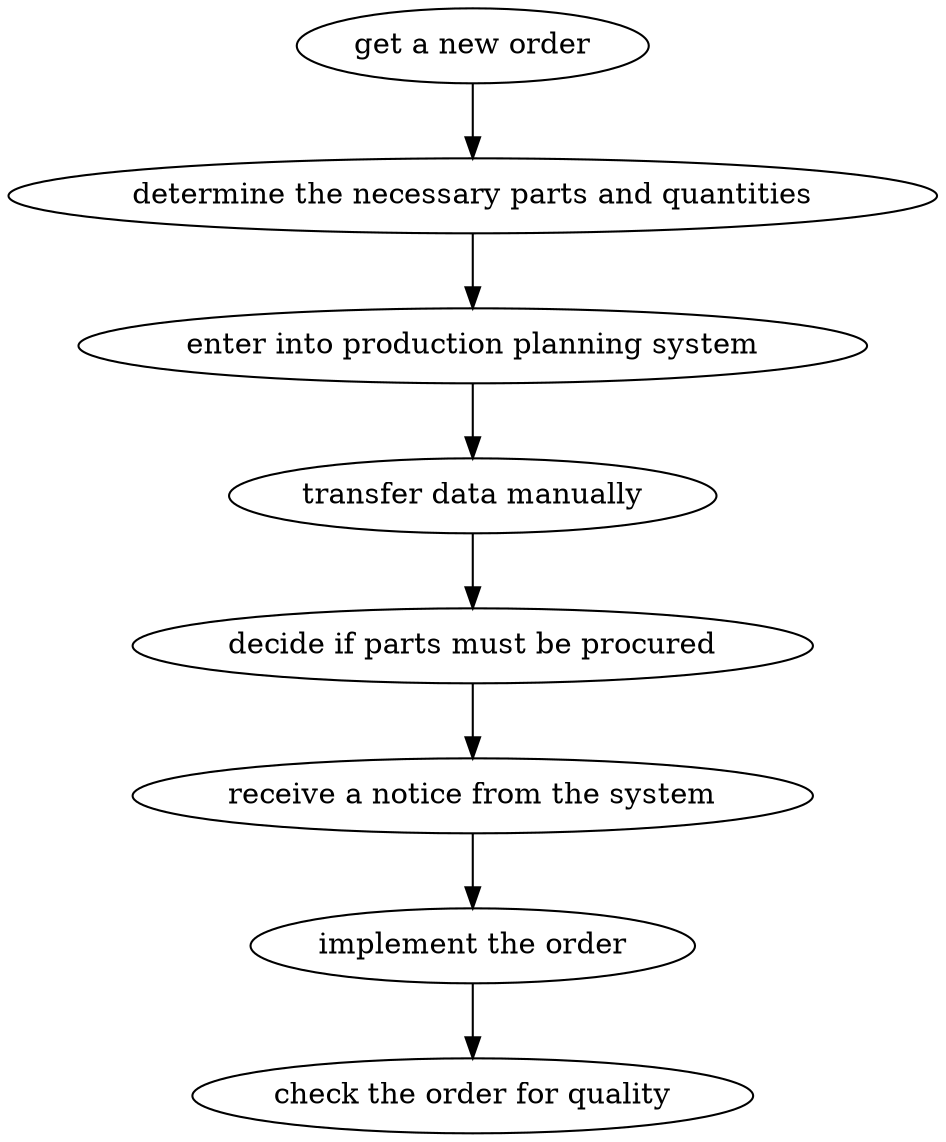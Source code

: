 strict digraph "doc-6.3" {
	graph [name="doc-6.3"];
	"get a new order"	[attrs="{'type': 'Activity', 'label': 'get a new order'}"];
	"determine the necessary parts and quantities"	[attrs="{'type': 'Activity', 'label': 'determine the necessary parts and quantities'}"];
	"get a new order" -> "determine the necessary parts and quantities"	[attrs="{'type': 'flow', 'label': 'flow'}"];
	"enter into production planning system"	[attrs="{'type': 'Activity', 'label': 'enter into production planning system'}"];
	"determine the necessary parts and quantities" -> "enter into production planning system"	[attrs="{'type': 'flow', 'label': 'flow'}"];
	"transfer data manually"	[attrs="{'type': 'Activity', 'label': 'transfer data manually'}"];
	"enter into production planning system" -> "transfer data manually"	[attrs="{'type': 'flow', 'label': 'flow'}"];
	"decide if parts must be procured"	[attrs="{'type': 'Activity', 'label': 'decide if parts must be procured'}"];
	"transfer data manually" -> "decide if parts must be procured"	[attrs="{'type': 'flow', 'label': 'flow'}"];
	"receive a notice from the system"	[attrs="{'type': 'Activity', 'label': 'receive a notice from the system'}"];
	"decide if parts must be procured" -> "receive a notice from the system"	[attrs="{'type': 'flow', 'label': 'flow'}"];
	"implement the order"	[attrs="{'type': 'Activity', 'label': 'implement the order'}"];
	"receive a notice from the system" -> "implement the order"	[attrs="{'type': 'flow', 'label': 'flow'}"];
	"check the order for quality"	[attrs="{'type': 'Activity', 'label': 'check the order for quality'}"];
	"implement the order" -> "check the order for quality"	[attrs="{'type': 'flow', 'label': 'flow'}"];
}
